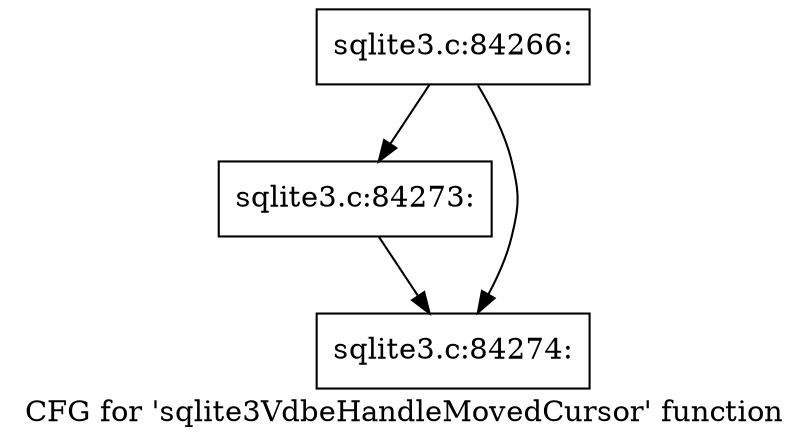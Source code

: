 digraph "CFG for 'sqlite3VdbeHandleMovedCursor' function" {
	label="CFG for 'sqlite3VdbeHandleMovedCursor' function";

	Node0x55c0f7f22990 [shape=record,label="{sqlite3.c:84266:}"];
	Node0x55c0f7f22990 -> Node0x55c0f579a170;
	Node0x55c0f7f22990 -> Node0x55c0f7f25a20;
	Node0x55c0f579a170 [shape=record,label="{sqlite3.c:84273:}"];
	Node0x55c0f579a170 -> Node0x55c0f7f25a20;
	Node0x55c0f7f25a20 [shape=record,label="{sqlite3.c:84274:}"];
}
